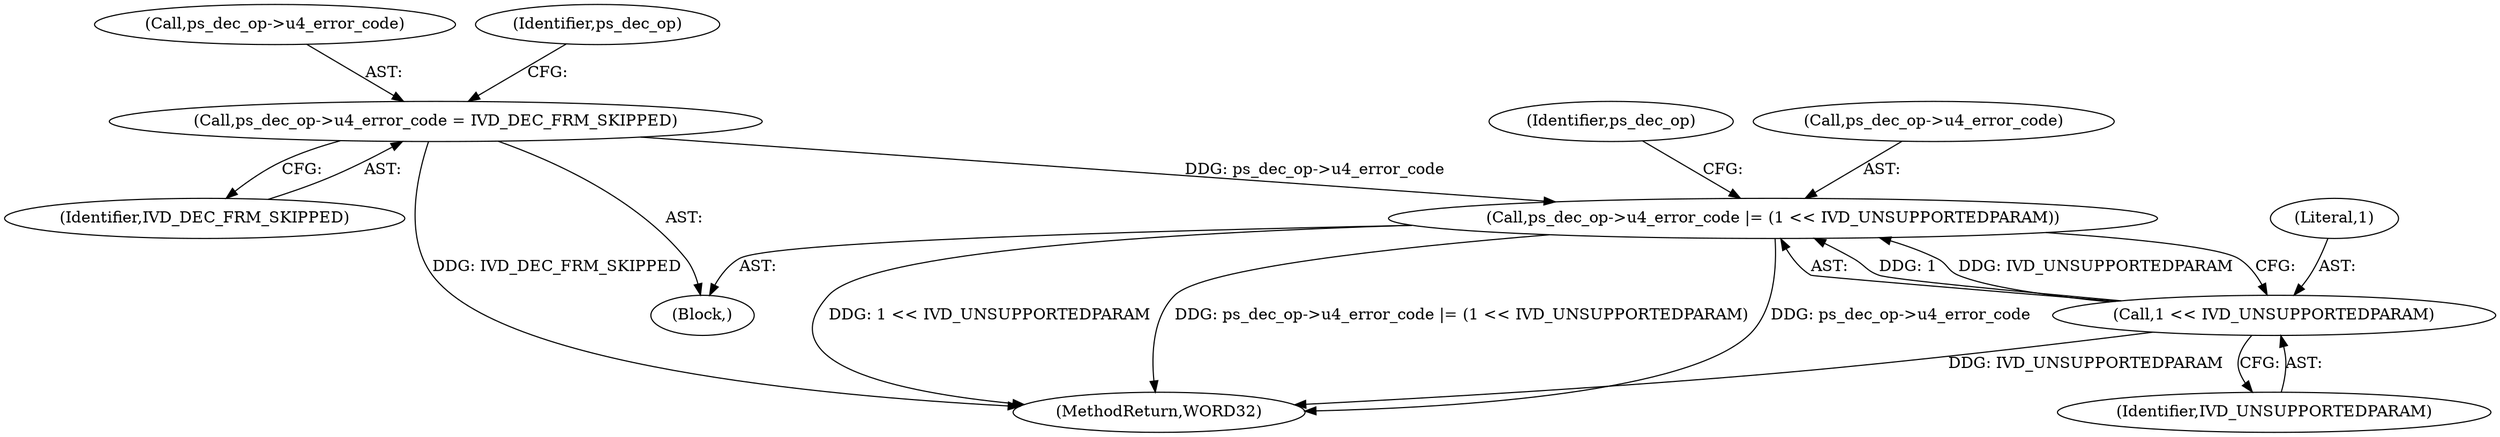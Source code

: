digraph "0_Android_a78887bcffbc2995cf9ed72e0697acf560875e9e@pointer" {
"1001371" [label="(Call,ps_dec_op->u4_error_code |= (1 << IVD_UNSUPPORTEDPARAM))"];
"1001366" [label="(Call,ps_dec_op->u4_error_code = IVD_DEC_FRM_SKIPPED)"];
"1001375" [label="(Call,1 << IVD_UNSUPPORTEDPARAM)"];
"1001380" [label="(Identifier,ps_dec_op)"];
"1002129" [label="(MethodReturn,WORD32)"];
"1001371" [label="(Call,ps_dec_op->u4_error_code |= (1 << IVD_UNSUPPORTEDPARAM))"];
"1001360" [label="(Block,)"];
"1001375" [label="(Call,1 << IVD_UNSUPPORTEDPARAM)"];
"1001377" [label="(Identifier,IVD_UNSUPPORTEDPARAM)"];
"1001372" [label="(Call,ps_dec_op->u4_error_code)"];
"1001367" [label="(Call,ps_dec_op->u4_error_code)"];
"1001373" [label="(Identifier,ps_dec_op)"];
"1001376" [label="(Literal,1)"];
"1001366" [label="(Call,ps_dec_op->u4_error_code = IVD_DEC_FRM_SKIPPED)"];
"1001370" [label="(Identifier,IVD_DEC_FRM_SKIPPED)"];
"1001371" -> "1001360"  [label="AST: "];
"1001371" -> "1001375"  [label="CFG: "];
"1001372" -> "1001371"  [label="AST: "];
"1001375" -> "1001371"  [label="AST: "];
"1001380" -> "1001371"  [label="CFG: "];
"1001371" -> "1002129"  [label="DDG: ps_dec_op->u4_error_code |= (1 << IVD_UNSUPPORTEDPARAM)"];
"1001371" -> "1002129"  [label="DDG: ps_dec_op->u4_error_code"];
"1001371" -> "1002129"  [label="DDG: 1 << IVD_UNSUPPORTEDPARAM"];
"1001366" -> "1001371"  [label="DDG: ps_dec_op->u4_error_code"];
"1001375" -> "1001371"  [label="DDG: 1"];
"1001375" -> "1001371"  [label="DDG: IVD_UNSUPPORTEDPARAM"];
"1001366" -> "1001360"  [label="AST: "];
"1001366" -> "1001370"  [label="CFG: "];
"1001367" -> "1001366"  [label="AST: "];
"1001370" -> "1001366"  [label="AST: "];
"1001373" -> "1001366"  [label="CFG: "];
"1001366" -> "1002129"  [label="DDG: IVD_DEC_FRM_SKIPPED"];
"1001375" -> "1001377"  [label="CFG: "];
"1001376" -> "1001375"  [label="AST: "];
"1001377" -> "1001375"  [label="AST: "];
"1001375" -> "1002129"  [label="DDG: IVD_UNSUPPORTEDPARAM"];
}
